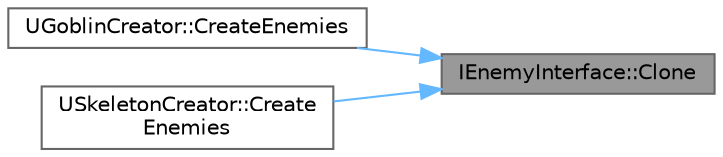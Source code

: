 digraph "IEnemyInterface::Clone"
{
 // LATEX_PDF_SIZE
  bgcolor="transparent";
  edge [fontname=Helvetica,fontsize=10,labelfontname=Helvetica,labelfontsize=10];
  node [fontname=Helvetica,fontsize=10,shape=box,height=0.2,width=0.4];
  rankdir="RL";
  Node1 [id="Node000001",label="IEnemyInterface::Clone",height=0.2,width=0.4,color="gray40", fillcolor="grey60", style="filled", fontcolor="black",tooltip=" "];
  Node1 -> Node2 [id="edge3_Node000001_Node000002",dir="back",color="steelblue1",style="solid",tooltip=" "];
  Node2 [id="Node000002",label="UGoblinCreator::CreateEnemies",height=0.2,width=0.4,color="grey40", fillcolor="white", style="filled",URL="$class_u_goblin_creator.html#a82c42bf5536633be7695a49890751cdd",tooltip=" "];
  Node1 -> Node3 [id="edge4_Node000001_Node000003",dir="back",color="steelblue1",style="solid",tooltip=" "];
  Node3 [id="Node000003",label="USkeletonCreator::Create\lEnemies",height=0.2,width=0.4,color="grey40", fillcolor="white", style="filled",URL="$class_u_skeleton_creator.html#af4d1edf5e309a9a834c01bc5ac65b3d7",tooltip=" "];
}
